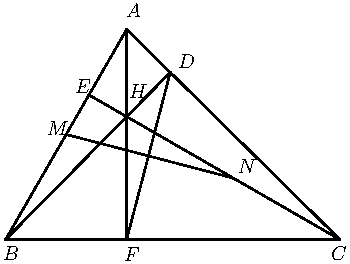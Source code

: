  /* Geogebra to Asymptote conversion, documentation at artofproblemsolving.com/Wiki go to User:Azjps/geogebra */
import graph; size(5.9869600038234605cm); 
real labelscalefactor = 0.5; /* changes label-to-point distance */
pen dps = linewidth(0.7) + fontsize(10); defaultpen(dps); /* default pen style */ 
pen dotstyle = black; /* point style */ 
real xmin = -2.992603256248442, xmax = 2.994356747575019, ymin = -1.001415844263193, ymax = 4.;  /* image dimensions */

 /* draw figures */
draw((-2.366275132771526,0.)--(-0.6715049163045771,2.9407670505621013), linewidth(0.8)); 
draw((-0.6715049163045771,2.9407670505621013)--(2.3127643779089637,0.), linewidth(0.8)); 
draw((2.3127643779089637,0.)--(-2.366275132771526,0.), linewidth(0.8)); 
draw((-1.5188900245380517,1.4703835252810507)--(0.8206297308021933,0.8599203253421972), linewidth(0.8)); 
draw((-0.06110752870826265,2.3392675382114643)--(-0.6715049163045771,0.), linewidth(0.8)); 
draw((-2.366275132771526,0.)--(-0.06110752870826265,2.3392675382114643), linewidth(0.8)); 
draw((2.3127643779089637,0.)--(-1.1997007807187918,2.024241034692751), linewidth(0.8)); 
draw((-0.6715049163045771,2.9407670505621013)--(-0.6715049163045771,0.), linewidth(0.8)); 
 /* dots and labels */
dot((-2.366275132771526,0.),linewidth(1.pt) + dotstyle); 
label("$B$", (-2.4399607943570456,-0.31982347459713756), NE * labelscalefactor); 
dot((-0.6715049163045771,2.9407670505621013),linewidth(1.pt) + dotstyle); 
label("$A$", (-0.7083477470973368,3.0881383737331403), NE * labelscalefactor); 
dot((2.3127643779089637,0.),linewidth(1.pt) + dotstyle); 
label("$C$", (2.1653930547379243,-0.31982347459713756), NE * labelscalefactor); 
dot((-0.6715049163045771,1.7198406506843944),linewidth(1.pt) + dotstyle); 
label("$H$", (-0.6715049163045771,1.9460106191575877), NE * labelscalefactor); 
dot((-0.06110752870826265,2.3392675382114643),linewidth(1.pt) + dotstyle); 
label("$D$", (0.010087453361478533,2.369703173274325), NE * labelscalefactor); 
dot((-1.1997007807187918,2.024241034692751),linewidth(1.pt) + dotstyle); 
label("$E$", (-1.4267829475561522,2.019696280743107), NE * labelscalefactor); 
dot((-0.6715049163045771,0.),linewidth(1.pt) + dotstyle); 
label("$F$", (-0.7451905778900966,-0.33824488999351743), NE * labelscalefactor); 
dot((-1.5188900245380517,1.4703835252810507),linewidth(1.pt) + dotstyle); 
label("$M$", (-1.8136326708801296,1.430210988058951), NE * labelscalefactor); 
dot((0.8206297308021933,0.8599203253421972),linewidth(1.pt) + dotstyle); 
label("$N$", (0.857472561594953,0.8959899415639345), NE * labelscalefactor); 
clip((xmin,ymin)--(xmin,ymax)--(xmax,ymax)--(xmax,ymin)--cycle); 
 /* end of picture */